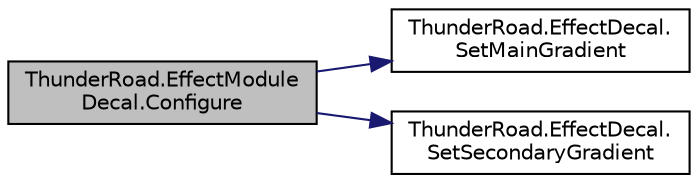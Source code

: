 digraph "ThunderRoad.EffectModuleDecal.Configure"
{
 // LATEX_PDF_SIZE
  edge [fontname="Helvetica",fontsize="10",labelfontname="Helvetica",labelfontsize="10"];
  node [fontname="Helvetica",fontsize="10",shape=record];
  rankdir="LR";
  Node1 [label="ThunderRoad.EffectModule\lDecal.Configure",height=0.2,width=0.4,color="black", fillcolor="grey75", style="filled", fontcolor="black",tooltip="Configures the specified effect decal."];
  Node1 -> Node2 [color="midnightblue",fontsize="10",style="solid",fontname="Helvetica"];
  Node2 [label="ThunderRoad.EffectDecal.\lSetMainGradient",height=0.2,width=0.4,color="black", fillcolor="white", style="filled",URL="$class_thunder_road_1_1_effect_decal.html#a3a8c9a30dfa8f7e78c4a3ea274b10e6f",tooltip="Sets the main gradient."];
  Node1 -> Node3 [color="midnightblue",fontsize="10",style="solid",fontname="Helvetica"];
  Node3 [label="ThunderRoad.EffectDecal.\lSetSecondaryGradient",height=0.2,width=0.4,color="black", fillcolor="white", style="filled",URL="$class_thunder_road_1_1_effect_decal.html#a90e8b4cf77282b937ec5c64d91b4aaf1",tooltip="Sets the secondary gradient."];
}
